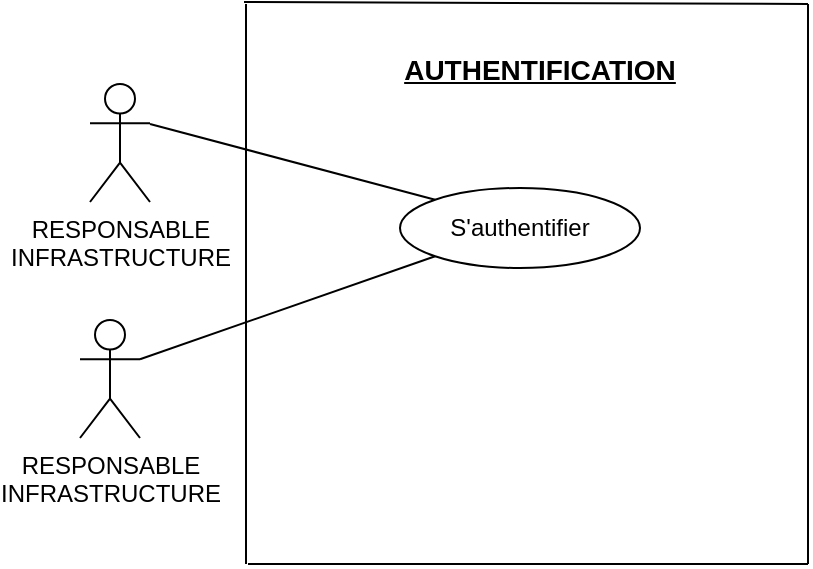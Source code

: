 <mxfile version="22.1.2" type="device">
  <diagram name="Page-1" id="nQ2GkJ5ZrJYN5mOkquim">
    <mxGraphModel dx="864" dy="1685" grid="1" gridSize="10" guides="1" tooltips="1" connect="1" arrows="1" fold="1" page="1" pageScale="1" pageWidth="827" pageHeight="1169" math="0" shadow="0">
      <root>
        <mxCell id="0" />
        <mxCell id="1" parent="0" />
        <mxCell id="NH2dRyDyR3QYcFUQU_aB-2" value="&lt;b&gt;&lt;u&gt;&lt;font style=&quot;font-size: 14px;&quot;&gt;AUTHENTIFICATION&lt;/font&gt;&lt;/u&gt;&lt;/b&gt;" style="text;html=1;strokeColor=none;fillColor=none;align=center;verticalAlign=middle;whiteSpace=wrap;rounded=0;" vertex="1" parent="1">
          <mxGeometry x="204" y="-22" width="204" height="30" as="geometry" />
        </mxCell>
        <mxCell id="NH2dRyDyR3QYcFUQU_aB-3" value="S&#39;authentifier" style="ellipse;whiteSpace=wrap;html=1;" vertex="1" parent="1">
          <mxGeometry x="236" y="52" width="120" height="40" as="geometry" />
        </mxCell>
        <mxCell id="NH2dRyDyR3QYcFUQU_aB-4" value="RESPONSABLE&lt;br&gt;INFRASTRUCTURE" style="shape=umlActor;verticalLabelPosition=bottom;verticalAlign=top;html=1;outlineConnect=0;" vertex="1" parent="1">
          <mxGeometry x="81" width="30" height="59" as="geometry" />
        </mxCell>
        <mxCell id="NH2dRyDyR3QYcFUQU_aB-5" value="" style="endArrow=none;html=1;rounded=0;" edge="1" parent="1">
          <mxGeometry width="50" height="50" relative="1" as="geometry">
            <mxPoint x="160" y="240" as="sourcePoint" />
            <mxPoint x="440" y="240" as="targetPoint" />
          </mxGeometry>
        </mxCell>
        <mxCell id="NH2dRyDyR3QYcFUQU_aB-6" value="" style="endArrow=none;html=1;rounded=0;" edge="1" parent="1">
          <mxGeometry width="50" height="50" relative="1" as="geometry">
            <mxPoint x="158" y="-41" as="sourcePoint" />
            <mxPoint x="440" y="-40" as="targetPoint" />
          </mxGeometry>
        </mxCell>
        <mxCell id="NH2dRyDyR3QYcFUQU_aB-7" value="" style="endArrow=none;html=1;rounded=0;" edge="1" parent="1">
          <mxGeometry width="50" height="50" relative="1" as="geometry">
            <mxPoint x="440" y="-40" as="sourcePoint" />
            <mxPoint x="440" y="240" as="targetPoint" />
          </mxGeometry>
        </mxCell>
        <mxCell id="NH2dRyDyR3QYcFUQU_aB-23" value="" style="endArrow=none;html=1;rounded=0;" edge="1" parent="1">
          <mxGeometry width="50" height="50" relative="1" as="geometry">
            <mxPoint x="159" y="-40" as="sourcePoint" />
            <mxPoint x="159" y="240" as="targetPoint" />
          </mxGeometry>
        </mxCell>
        <mxCell id="NH2dRyDyR3QYcFUQU_aB-30" value="RESPONSABLE&lt;br&gt;INFRASTRUCTURE" style="shape=umlActor;verticalLabelPosition=bottom;verticalAlign=top;html=1;outlineConnect=0;" vertex="1" parent="1">
          <mxGeometry x="76" y="118" width="30" height="59" as="geometry" />
        </mxCell>
        <mxCell id="NH2dRyDyR3QYcFUQU_aB-50" value="" style="endArrow=none;html=1;rounded=0;entryX=0;entryY=0;entryDx=0;entryDy=0;" edge="1" parent="1" target="NH2dRyDyR3QYcFUQU_aB-3">
          <mxGeometry width="50" height="50" relative="1" as="geometry">
            <mxPoint x="111" y="20" as="sourcePoint" />
            <mxPoint x="240" y="97" as="targetPoint" />
          </mxGeometry>
        </mxCell>
        <mxCell id="NH2dRyDyR3QYcFUQU_aB-51" value="" style="endArrow=none;html=1;rounded=0;exitX=1;exitY=0.333;exitDx=0;exitDy=0;exitPerimeter=0;entryX=0;entryY=1;entryDx=0;entryDy=0;" edge="1" parent="1" source="NH2dRyDyR3QYcFUQU_aB-30" target="NH2dRyDyR3QYcFUQU_aB-3">
          <mxGeometry width="50" height="50" relative="1" as="geometry">
            <mxPoint x="200" y="170" as="sourcePoint" />
            <mxPoint x="250" y="120" as="targetPoint" />
          </mxGeometry>
        </mxCell>
      </root>
    </mxGraphModel>
  </diagram>
</mxfile>
